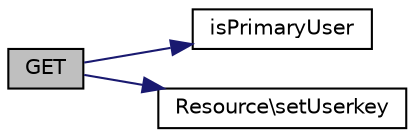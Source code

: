 digraph "GET"
{
  edge [fontname="Helvetica",fontsize="10",labelfontname="Helvetica",labelfontsize="10"];
  node [fontname="Helvetica",fontsize="10",shape=record];
  rankdir="LR";
  Node3 [label="GET",height=0.2,width=0.4,color="black", fillcolor="grey75", style="filled", fontcolor="black"];
  Node3 -> Node4 [color="midnightblue",fontsize="10",style="solid",fontname="Helvetica"];
  Node4 [label="isPrimaryUser",height=0.2,width=0.4,color="black", fillcolor="white", style="filled",URL="$security_8php.html#aa5ecb17c2198bf80eebdb9c160d72166"];
  Node3 -> Node5 [color="midnightblue",fontsize="10",style="solid",fontname="Helvetica"];
  Node5 [label="Resource\\setUserkey",height=0.2,width=0.4,color="black", fillcolor="white", style="filled",URL="$class_resource.html#a02cc9f00efbda79bb7617fce8bcd1ef4"];
}
